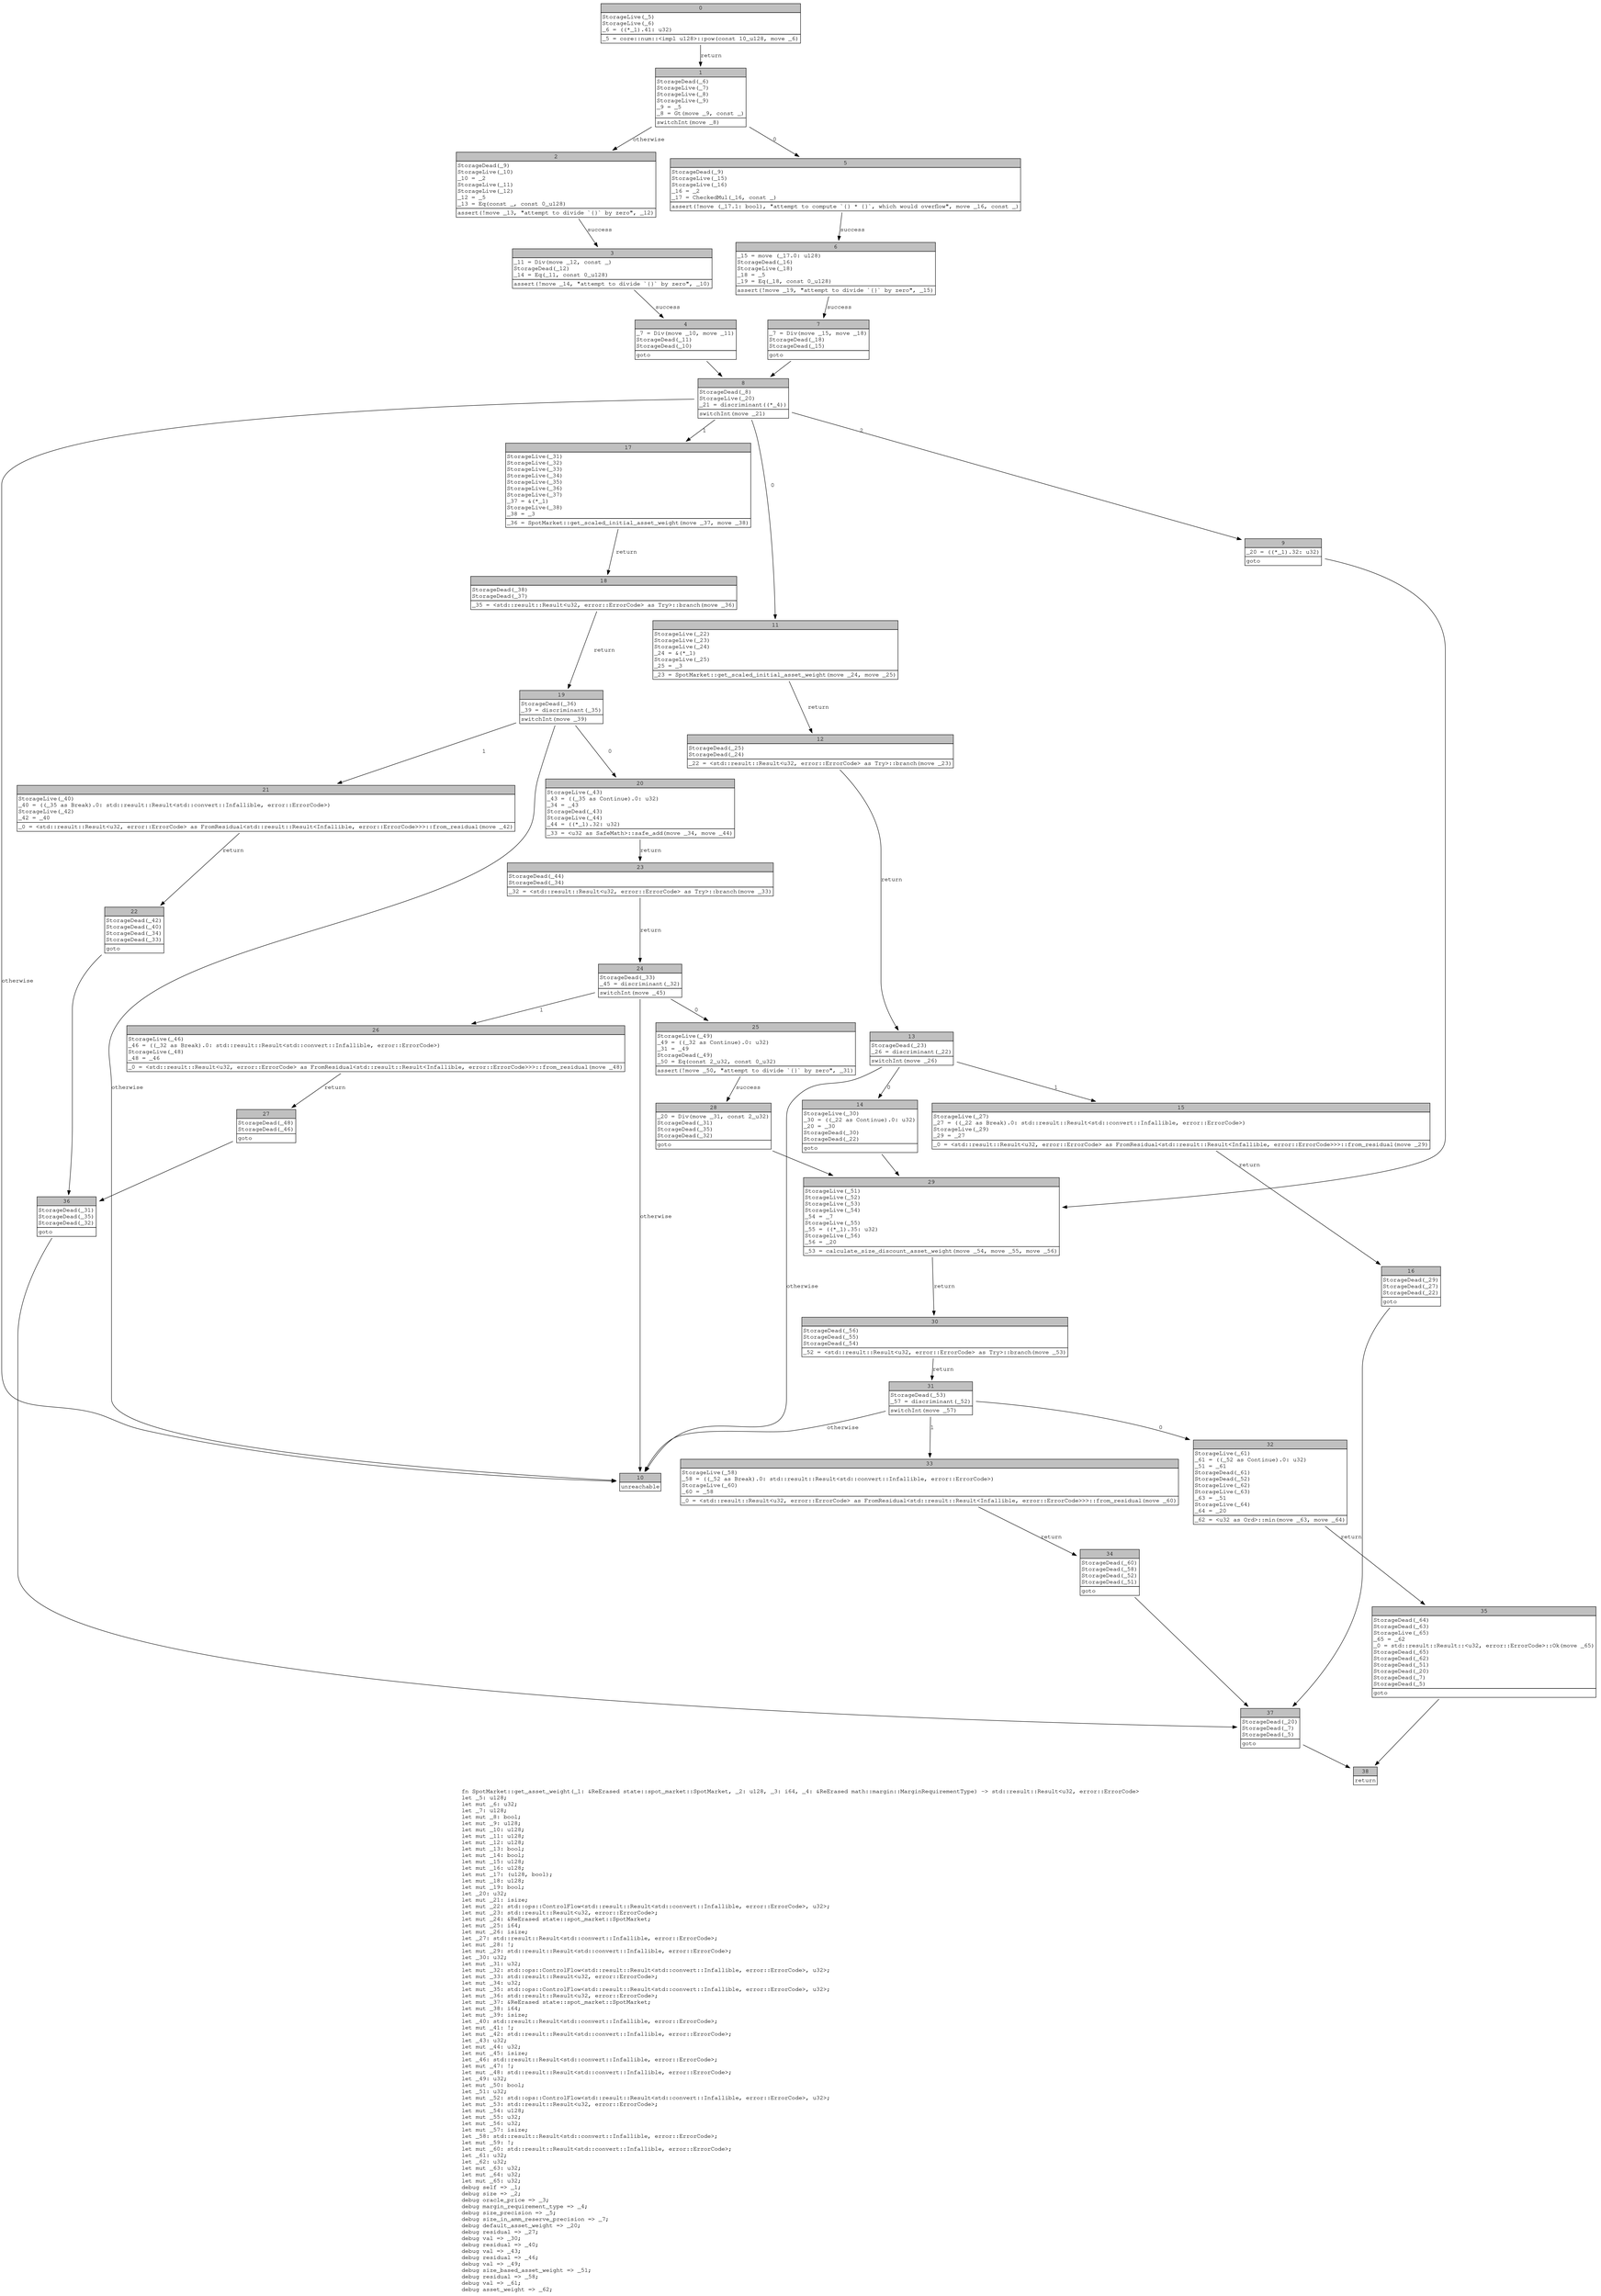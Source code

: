 digraph Mir_0_4080 {
    graph [fontname="Courier, monospace"];
    node [fontname="Courier, monospace"];
    edge [fontname="Courier, monospace"];
    label=<fn SpotMarket::get_asset_weight(_1: &amp;ReErased state::spot_market::SpotMarket, _2: u128, _3: i64, _4: &amp;ReErased math::margin::MarginRequirementType) -&gt; std::result::Result&lt;u32, error::ErrorCode&gt;<br align="left"/>let _5: u128;<br align="left"/>let mut _6: u32;<br align="left"/>let _7: u128;<br align="left"/>let mut _8: bool;<br align="left"/>let mut _9: u128;<br align="left"/>let mut _10: u128;<br align="left"/>let mut _11: u128;<br align="left"/>let mut _12: u128;<br align="left"/>let mut _13: bool;<br align="left"/>let mut _14: bool;<br align="left"/>let mut _15: u128;<br align="left"/>let mut _16: u128;<br align="left"/>let mut _17: (u128, bool);<br align="left"/>let mut _18: u128;<br align="left"/>let mut _19: bool;<br align="left"/>let _20: u32;<br align="left"/>let mut _21: isize;<br align="left"/>let mut _22: std::ops::ControlFlow&lt;std::result::Result&lt;std::convert::Infallible, error::ErrorCode&gt;, u32&gt;;<br align="left"/>let mut _23: std::result::Result&lt;u32, error::ErrorCode&gt;;<br align="left"/>let mut _24: &amp;ReErased state::spot_market::SpotMarket;<br align="left"/>let mut _25: i64;<br align="left"/>let mut _26: isize;<br align="left"/>let _27: std::result::Result&lt;std::convert::Infallible, error::ErrorCode&gt;;<br align="left"/>let mut _28: !;<br align="left"/>let mut _29: std::result::Result&lt;std::convert::Infallible, error::ErrorCode&gt;;<br align="left"/>let _30: u32;<br align="left"/>let mut _31: u32;<br align="left"/>let mut _32: std::ops::ControlFlow&lt;std::result::Result&lt;std::convert::Infallible, error::ErrorCode&gt;, u32&gt;;<br align="left"/>let mut _33: std::result::Result&lt;u32, error::ErrorCode&gt;;<br align="left"/>let mut _34: u32;<br align="left"/>let mut _35: std::ops::ControlFlow&lt;std::result::Result&lt;std::convert::Infallible, error::ErrorCode&gt;, u32&gt;;<br align="left"/>let mut _36: std::result::Result&lt;u32, error::ErrorCode&gt;;<br align="left"/>let mut _37: &amp;ReErased state::spot_market::SpotMarket;<br align="left"/>let mut _38: i64;<br align="left"/>let mut _39: isize;<br align="left"/>let _40: std::result::Result&lt;std::convert::Infallible, error::ErrorCode&gt;;<br align="left"/>let mut _41: !;<br align="left"/>let mut _42: std::result::Result&lt;std::convert::Infallible, error::ErrorCode&gt;;<br align="left"/>let _43: u32;<br align="left"/>let mut _44: u32;<br align="left"/>let mut _45: isize;<br align="left"/>let _46: std::result::Result&lt;std::convert::Infallible, error::ErrorCode&gt;;<br align="left"/>let mut _47: !;<br align="left"/>let mut _48: std::result::Result&lt;std::convert::Infallible, error::ErrorCode&gt;;<br align="left"/>let _49: u32;<br align="left"/>let mut _50: bool;<br align="left"/>let _51: u32;<br align="left"/>let mut _52: std::ops::ControlFlow&lt;std::result::Result&lt;std::convert::Infallible, error::ErrorCode&gt;, u32&gt;;<br align="left"/>let mut _53: std::result::Result&lt;u32, error::ErrorCode&gt;;<br align="left"/>let mut _54: u128;<br align="left"/>let mut _55: u32;<br align="left"/>let mut _56: u32;<br align="left"/>let mut _57: isize;<br align="left"/>let _58: std::result::Result&lt;std::convert::Infallible, error::ErrorCode&gt;;<br align="left"/>let mut _59: !;<br align="left"/>let mut _60: std::result::Result&lt;std::convert::Infallible, error::ErrorCode&gt;;<br align="left"/>let _61: u32;<br align="left"/>let _62: u32;<br align="left"/>let mut _63: u32;<br align="left"/>let mut _64: u32;<br align="left"/>let mut _65: u32;<br align="left"/>debug self =&gt; _1;<br align="left"/>debug size =&gt; _2;<br align="left"/>debug oracle_price =&gt; _3;<br align="left"/>debug margin_requirement_type =&gt; _4;<br align="left"/>debug size_precision =&gt; _5;<br align="left"/>debug size_in_amm_reserve_precision =&gt; _7;<br align="left"/>debug default_asset_weight =&gt; _20;<br align="left"/>debug residual =&gt; _27;<br align="left"/>debug val =&gt; _30;<br align="left"/>debug residual =&gt; _40;<br align="left"/>debug val =&gt; _43;<br align="left"/>debug residual =&gt; _46;<br align="left"/>debug val =&gt; _49;<br align="left"/>debug size_based_asset_weight =&gt; _51;<br align="left"/>debug residual =&gt; _58;<br align="left"/>debug val =&gt; _61;<br align="left"/>debug asset_weight =&gt; _62;<br align="left"/>>;
    bb0__0_4080 [shape="none", label=<<table border="0" cellborder="1" cellspacing="0"><tr><td bgcolor="gray" align="center" colspan="1">0</td></tr><tr><td align="left" balign="left">StorageLive(_5)<br/>StorageLive(_6)<br/>_6 = ((*_1).41: u32)<br/></td></tr><tr><td align="left">_5 = core::num::&lt;impl u128&gt;::pow(const 10_u128, move _6)</td></tr></table>>];
    bb1__0_4080 [shape="none", label=<<table border="0" cellborder="1" cellspacing="0"><tr><td bgcolor="gray" align="center" colspan="1">1</td></tr><tr><td align="left" balign="left">StorageDead(_6)<br/>StorageLive(_7)<br/>StorageLive(_8)<br/>StorageLive(_9)<br/>_9 = _5<br/>_8 = Gt(move _9, const _)<br/></td></tr><tr><td align="left">switchInt(move _8)</td></tr></table>>];
    bb2__0_4080 [shape="none", label=<<table border="0" cellborder="1" cellspacing="0"><tr><td bgcolor="gray" align="center" colspan="1">2</td></tr><tr><td align="left" balign="left">StorageDead(_9)<br/>StorageLive(_10)<br/>_10 = _2<br/>StorageLive(_11)<br/>StorageLive(_12)<br/>_12 = _5<br/>_13 = Eq(const _, const 0_u128)<br/></td></tr><tr><td align="left">assert(!move _13, &quot;attempt to divide `{}` by zero&quot;, _12)</td></tr></table>>];
    bb3__0_4080 [shape="none", label=<<table border="0" cellborder="1" cellspacing="0"><tr><td bgcolor="gray" align="center" colspan="1">3</td></tr><tr><td align="left" balign="left">_11 = Div(move _12, const _)<br/>StorageDead(_12)<br/>_14 = Eq(_11, const 0_u128)<br/></td></tr><tr><td align="left">assert(!move _14, &quot;attempt to divide `{}` by zero&quot;, _10)</td></tr></table>>];
    bb4__0_4080 [shape="none", label=<<table border="0" cellborder="1" cellspacing="0"><tr><td bgcolor="gray" align="center" colspan="1">4</td></tr><tr><td align="left" balign="left">_7 = Div(move _10, move _11)<br/>StorageDead(_11)<br/>StorageDead(_10)<br/></td></tr><tr><td align="left">goto</td></tr></table>>];
    bb5__0_4080 [shape="none", label=<<table border="0" cellborder="1" cellspacing="0"><tr><td bgcolor="gray" align="center" colspan="1">5</td></tr><tr><td align="left" balign="left">StorageDead(_9)<br/>StorageLive(_15)<br/>StorageLive(_16)<br/>_16 = _2<br/>_17 = CheckedMul(_16, const _)<br/></td></tr><tr><td align="left">assert(!move (_17.1: bool), &quot;attempt to compute `{} * {}`, which would overflow&quot;, move _16, const _)</td></tr></table>>];
    bb6__0_4080 [shape="none", label=<<table border="0" cellborder="1" cellspacing="0"><tr><td bgcolor="gray" align="center" colspan="1">6</td></tr><tr><td align="left" balign="left">_15 = move (_17.0: u128)<br/>StorageDead(_16)<br/>StorageLive(_18)<br/>_18 = _5<br/>_19 = Eq(_18, const 0_u128)<br/></td></tr><tr><td align="left">assert(!move _19, &quot;attempt to divide `{}` by zero&quot;, _15)</td></tr></table>>];
    bb7__0_4080 [shape="none", label=<<table border="0" cellborder="1" cellspacing="0"><tr><td bgcolor="gray" align="center" colspan="1">7</td></tr><tr><td align="left" balign="left">_7 = Div(move _15, move _18)<br/>StorageDead(_18)<br/>StorageDead(_15)<br/></td></tr><tr><td align="left">goto</td></tr></table>>];
    bb8__0_4080 [shape="none", label=<<table border="0" cellborder="1" cellspacing="0"><tr><td bgcolor="gray" align="center" colspan="1">8</td></tr><tr><td align="left" balign="left">StorageDead(_8)<br/>StorageLive(_20)<br/>_21 = discriminant((*_4))<br/></td></tr><tr><td align="left">switchInt(move _21)</td></tr></table>>];
    bb9__0_4080 [shape="none", label=<<table border="0" cellborder="1" cellspacing="0"><tr><td bgcolor="gray" align="center" colspan="1">9</td></tr><tr><td align="left" balign="left">_20 = ((*_1).32: u32)<br/></td></tr><tr><td align="left">goto</td></tr></table>>];
    bb10__0_4080 [shape="none", label=<<table border="0" cellborder="1" cellspacing="0"><tr><td bgcolor="gray" align="center" colspan="1">10</td></tr><tr><td align="left">unreachable</td></tr></table>>];
    bb11__0_4080 [shape="none", label=<<table border="0" cellborder="1" cellspacing="0"><tr><td bgcolor="gray" align="center" colspan="1">11</td></tr><tr><td align="left" balign="left">StorageLive(_22)<br/>StorageLive(_23)<br/>StorageLive(_24)<br/>_24 = &amp;(*_1)<br/>StorageLive(_25)<br/>_25 = _3<br/></td></tr><tr><td align="left">_23 = SpotMarket::get_scaled_initial_asset_weight(move _24, move _25)</td></tr></table>>];
    bb12__0_4080 [shape="none", label=<<table border="0" cellborder="1" cellspacing="0"><tr><td bgcolor="gray" align="center" colspan="1">12</td></tr><tr><td align="left" balign="left">StorageDead(_25)<br/>StorageDead(_24)<br/></td></tr><tr><td align="left">_22 = &lt;std::result::Result&lt;u32, error::ErrorCode&gt; as Try&gt;::branch(move _23)</td></tr></table>>];
    bb13__0_4080 [shape="none", label=<<table border="0" cellborder="1" cellspacing="0"><tr><td bgcolor="gray" align="center" colspan="1">13</td></tr><tr><td align="left" balign="left">StorageDead(_23)<br/>_26 = discriminant(_22)<br/></td></tr><tr><td align="left">switchInt(move _26)</td></tr></table>>];
    bb14__0_4080 [shape="none", label=<<table border="0" cellborder="1" cellspacing="0"><tr><td bgcolor="gray" align="center" colspan="1">14</td></tr><tr><td align="left" balign="left">StorageLive(_30)<br/>_30 = ((_22 as Continue).0: u32)<br/>_20 = _30<br/>StorageDead(_30)<br/>StorageDead(_22)<br/></td></tr><tr><td align="left">goto</td></tr></table>>];
    bb15__0_4080 [shape="none", label=<<table border="0" cellborder="1" cellspacing="0"><tr><td bgcolor="gray" align="center" colspan="1">15</td></tr><tr><td align="left" balign="left">StorageLive(_27)<br/>_27 = ((_22 as Break).0: std::result::Result&lt;std::convert::Infallible, error::ErrorCode&gt;)<br/>StorageLive(_29)<br/>_29 = _27<br/></td></tr><tr><td align="left">_0 = &lt;std::result::Result&lt;u32, error::ErrorCode&gt; as FromResidual&lt;std::result::Result&lt;Infallible, error::ErrorCode&gt;&gt;&gt;::from_residual(move _29)</td></tr></table>>];
    bb16__0_4080 [shape="none", label=<<table border="0" cellborder="1" cellspacing="0"><tr><td bgcolor="gray" align="center" colspan="1">16</td></tr><tr><td align="left" balign="left">StorageDead(_29)<br/>StorageDead(_27)<br/>StorageDead(_22)<br/></td></tr><tr><td align="left">goto</td></tr></table>>];
    bb17__0_4080 [shape="none", label=<<table border="0" cellborder="1" cellspacing="0"><tr><td bgcolor="gray" align="center" colspan="1">17</td></tr><tr><td align="left" balign="left">StorageLive(_31)<br/>StorageLive(_32)<br/>StorageLive(_33)<br/>StorageLive(_34)<br/>StorageLive(_35)<br/>StorageLive(_36)<br/>StorageLive(_37)<br/>_37 = &amp;(*_1)<br/>StorageLive(_38)<br/>_38 = _3<br/></td></tr><tr><td align="left">_36 = SpotMarket::get_scaled_initial_asset_weight(move _37, move _38)</td></tr></table>>];
    bb18__0_4080 [shape="none", label=<<table border="0" cellborder="1" cellspacing="0"><tr><td bgcolor="gray" align="center" colspan="1">18</td></tr><tr><td align="left" balign="left">StorageDead(_38)<br/>StorageDead(_37)<br/></td></tr><tr><td align="left">_35 = &lt;std::result::Result&lt;u32, error::ErrorCode&gt; as Try&gt;::branch(move _36)</td></tr></table>>];
    bb19__0_4080 [shape="none", label=<<table border="0" cellborder="1" cellspacing="0"><tr><td bgcolor="gray" align="center" colspan="1">19</td></tr><tr><td align="left" balign="left">StorageDead(_36)<br/>_39 = discriminant(_35)<br/></td></tr><tr><td align="left">switchInt(move _39)</td></tr></table>>];
    bb20__0_4080 [shape="none", label=<<table border="0" cellborder="1" cellspacing="0"><tr><td bgcolor="gray" align="center" colspan="1">20</td></tr><tr><td align="left" balign="left">StorageLive(_43)<br/>_43 = ((_35 as Continue).0: u32)<br/>_34 = _43<br/>StorageDead(_43)<br/>StorageLive(_44)<br/>_44 = ((*_1).32: u32)<br/></td></tr><tr><td align="left">_33 = &lt;u32 as SafeMath&gt;::safe_add(move _34, move _44)</td></tr></table>>];
    bb21__0_4080 [shape="none", label=<<table border="0" cellborder="1" cellspacing="0"><tr><td bgcolor="gray" align="center" colspan="1">21</td></tr><tr><td align="left" balign="left">StorageLive(_40)<br/>_40 = ((_35 as Break).0: std::result::Result&lt;std::convert::Infallible, error::ErrorCode&gt;)<br/>StorageLive(_42)<br/>_42 = _40<br/></td></tr><tr><td align="left">_0 = &lt;std::result::Result&lt;u32, error::ErrorCode&gt; as FromResidual&lt;std::result::Result&lt;Infallible, error::ErrorCode&gt;&gt;&gt;::from_residual(move _42)</td></tr></table>>];
    bb22__0_4080 [shape="none", label=<<table border="0" cellborder="1" cellspacing="0"><tr><td bgcolor="gray" align="center" colspan="1">22</td></tr><tr><td align="left" balign="left">StorageDead(_42)<br/>StorageDead(_40)<br/>StorageDead(_34)<br/>StorageDead(_33)<br/></td></tr><tr><td align="left">goto</td></tr></table>>];
    bb23__0_4080 [shape="none", label=<<table border="0" cellborder="1" cellspacing="0"><tr><td bgcolor="gray" align="center" colspan="1">23</td></tr><tr><td align="left" balign="left">StorageDead(_44)<br/>StorageDead(_34)<br/></td></tr><tr><td align="left">_32 = &lt;std::result::Result&lt;u32, error::ErrorCode&gt; as Try&gt;::branch(move _33)</td></tr></table>>];
    bb24__0_4080 [shape="none", label=<<table border="0" cellborder="1" cellspacing="0"><tr><td bgcolor="gray" align="center" colspan="1">24</td></tr><tr><td align="left" balign="left">StorageDead(_33)<br/>_45 = discriminant(_32)<br/></td></tr><tr><td align="left">switchInt(move _45)</td></tr></table>>];
    bb25__0_4080 [shape="none", label=<<table border="0" cellborder="1" cellspacing="0"><tr><td bgcolor="gray" align="center" colspan="1">25</td></tr><tr><td align="left" balign="left">StorageLive(_49)<br/>_49 = ((_32 as Continue).0: u32)<br/>_31 = _49<br/>StorageDead(_49)<br/>_50 = Eq(const 2_u32, const 0_u32)<br/></td></tr><tr><td align="left">assert(!move _50, &quot;attempt to divide `{}` by zero&quot;, _31)</td></tr></table>>];
    bb26__0_4080 [shape="none", label=<<table border="0" cellborder="1" cellspacing="0"><tr><td bgcolor="gray" align="center" colspan="1">26</td></tr><tr><td align="left" balign="left">StorageLive(_46)<br/>_46 = ((_32 as Break).0: std::result::Result&lt;std::convert::Infallible, error::ErrorCode&gt;)<br/>StorageLive(_48)<br/>_48 = _46<br/></td></tr><tr><td align="left">_0 = &lt;std::result::Result&lt;u32, error::ErrorCode&gt; as FromResidual&lt;std::result::Result&lt;Infallible, error::ErrorCode&gt;&gt;&gt;::from_residual(move _48)</td></tr></table>>];
    bb27__0_4080 [shape="none", label=<<table border="0" cellborder="1" cellspacing="0"><tr><td bgcolor="gray" align="center" colspan="1">27</td></tr><tr><td align="left" balign="left">StorageDead(_48)<br/>StorageDead(_46)<br/></td></tr><tr><td align="left">goto</td></tr></table>>];
    bb28__0_4080 [shape="none", label=<<table border="0" cellborder="1" cellspacing="0"><tr><td bgcolor="gray" align="center" colspan="1">28</td></tr><tr><td align="left" balign="left">_20 = Div(move _31, const 2_u32)<br/>StorageDead(_31)<br/>StorageDead(_35)<br/>StorageDead(_32)<br/></td></tr><tr><td align="left">goto</td></tr></table>>];
    bb29__0_4080 [shape="none", label=<<table border="0" cellborder="1" cellspacing="0"><tr><td bgcolor="gray" align="center" colspan="1">29</td></tr><tr><td align="left" balign="left">StorageLive(_51)<br/>StorageLive(_52)<br/>StorageLive(_53)<br/>StorageLive(_54)<br/>_54 = _7<br/>StorageLive(_55)<br/>_55 = ((*_1).35: u32)<br/>StorageLive(_56)<br/>_56 = _20<br/></td></tr><tr><td align="left">_53 = calculate_size_discount_asset_weight(move _54, move _55, move _56)</td></tr></table>>];
    bb30__0_4080 [shape="none", label=<<table border="0" cellborder="1" cellspacing="0"><tr><td bgcolor="gray" align="center" colspan="1">30</td></tr><tr><td align="left" balign="left">StorageDead(_56)<br/>StorageDead(_55)<br/>StorageDead(_54)<br/></td></tr><tr><td align="left">_52 = &lt;std::result::Result&lt;u32, error::ErrorCode&gt; as Try&gt;::branch(move _53)</td></tr></table>>];
    bb31__0_4080 [shape="none", label=<<table border="0" cellborder="1" cellspacing="0"><tr><td bgcolor="gray" align="center" colspan="1">31</td></tr><tr><td align="left" balign="left">StorageDead(_53)<br/>_57 = discriminant(_52)<br/></td></tr><tr><td align="left">switchInt(move _57)</td></tr></table>>];
    bb32__0_4080 [shape="none", label=<<table border="0" cellborder="1" cellspacing="0"><tr><td bgcolor="gray" align="center" colspan="1">32</td></tr><tr><td align="left" balign="left">StorageLive(_61)<br/>_61 = ((_52 as Continue).0: u32)<br/>_51 = _61<br/>StorageDead(_61)<br/>StorageDead(_52)<br/>StorageLive(_62)<br/>StorageLive(_63)<br/>_63 = _51<br/>StorageLive(_64)<br/>_64 = _20<br/></td></tr><tr><td align="left">_62 = &lt;u32 as Ord&gt;::min(move _63, move _64)</td></tr></table>>];
    bb33__0_4080 [shape="none", label=<<table border="0" cellborder="1" cellspacing="0"><tr><td bgcolor="gray" align="center" colspan="1">33</td></tr><tr><td align="left" balign="left">StorageLive(_58)<br/>_58 = ((_52 as Break).0: std::result::Result&lt;std::convert::Infallible, error::ErrorCode&gt;)<br/>StorageLive(_60)<br/>_60 = _58<br/></td></tr><tr><td align="left">_0 = &lt;std::result::Result&lt;u32, error::ErrorCode&gt; as FromResidual&lt;std::result::Result&lt;Infallible, error::ErrorCode&gt;&gt;&gt;::from_residual(move _60)</td></tr></table>>];
    bb34__0_4080 [shape="none", label=<<table border="0" cellborder="1" cellspacing="0"><tr><td bgcolor="gray" align="center" colspan="1">34</td></tr><tr><td align="left" balign="left">StorageDead(_60)<br/>StorageDead(_58)<br/>StorageDead(_52)<br/>StorageDead(_51)<br/></td></tr><tr><td align="left">goto</td></tr></table>>];
    bb35__0_4080 [shape="none", label=<<table border="0" cellborder="1" cellspacing="0"><tr><td bgcolor="gray" align="center" colspan="1">35</td></tr><tr><td align="left" balign="left">StorageDead(_64)<br/>StorageDead(_63)<br/>StorageLive(_65)<br/>_65 = _62<br/>_0 = std::result::Result::&lt;u32, error::ErrorCode&gt;::Ok(move _65)<br/>StorageDead(_65)<br/>StorageDead(_62)<br/>StorageDead(_51)<br/>StorageDead(_20)<br/>StorageDead(_7)<br/>StorageDead(_5)<br/></td></tr><tr><td align="left">goto</td></tr></table>>];
    bb36__0_4080 [shape="none", label=<<table border="0" cellborder="1" cellspacing="0"><tr><td bgcolor="gray" align="center" colspan="1">36</td></tr><tr><td align="left" balign="left">StorageDead(_31)<br/>StorageDead(_35)<br/>StorageDead(_32)<br/></td></tr><tr><td align="left">goto</td></tr></table>>];
    bb37__0_4080 [shape="none", label=<<table border="0" cellborder="1" cellspacing="0"><tr><td bgcolor="gray" align="center" colspan="1">37</td></tr><tr><td align="left" balign="left">StorageDead(_20)<br/>StorageDead(_7)<br/>StorageDead(_5)<br/></td></tr><tr><td align="left">goto</td></tr></table>>];
    bb38__0_4080 [shape="none", label=<<table border="0" cellborder="1" cellspacing="0"><tr><td bgcolor="gray" align="center" colspan="1">38</td></tr><tr><td align="left">return</td></tr></table>>];
    bb0__0_4080 -> bb1__0_4080 [label="return"];
    bb1__0_4080 -> bb5__0_4080 [label="0"];
    bb1__0_4080 -> bb2__0_4080 [label="otherwise"];
    bb2__0_4080 -> bb3__0_4080 [label="success"];
    bb3__0_4080 -> bb4__0_4080 [label="success"];
    bb4__0_4080 -> bb8__0_4080 [label=""];
    bb5__0_4080 -> bb6__0_4080 [label="success"];
    bb6__0_4080 -> bb7__0_4080 [label="success"];
    bb7__0_4080 -> bb8__0_4080 [label=""];
    bb8__0_4080 -> bb11__0_4080 [label="0"];
    bb8__0_4080 -> bb17__0_4080 [label="1"];
    bb8__0_4080 -> bb9__0_4080 [label="2"];
    bb8__0_4080 -> bb10__0_4080 [label="otherwise"];
    bb9__0_4080 -> bb29__0_4080 [label=""];
    bb11__0_4080 -> bb12__0_4080 [label="return"];
    bb12__0_4080 -> bb13__0_4080 [label="return"];
    bb13__0_4080 -> bb14__0_4080 [label="0"];
    bb13__0_4080 -> bb15__0_4080 [label="1"];
    bb13__0_4080 -> bb10__0_4080 [label="otherwise"];
    bb14__0_4080 -> bb29__0_4080 [label=""];
    bb15__0_4080 -> bb16__0_4080 [label="return"];
    bb16__0_4080 -> bb37__0_4080 [label=""];
    bb17__0_4080 -> bb18__0_4080 [label="return"];
    bb18__0_4080 -> bb19__0_4080 [label="return"];
    bb19__0_4080 -> bb20__0_4080 [label="0"];
    bb19__0_4080 -> bb21__0_4080 [label="1"];
    bb19__0_4080 -> bb10__0_4080 [label="otherwise"];
    bb20__0_4080 -> bb23__0_4080 [label="return"];
    bb21__0_4080 -> bb22__0_4080 [label="return"];
    bb22__0_4080 -> bb36__0_4080 [label=""];
    bb23__0_4080 -> bb24__0_4080 [label="return"];
    bb24__0_4080 -> bb25__0_4080 [label="0"];
    bb24__0_4080 -> bb26__0_4080 [label="1"];
    bb24__0_4080 -> bb10__0_4080 [label="otherwise"];
    bb25__0_4080 -> bb28__0_4080 [label="success"];
    bb26__0_4080 -> bb27__0_4080 [label="return"];
    bb27__0_4080 -> bb36__0_4080 [label=""];
    bb28__0_4080 -> bb29__0_4080 [label=""];
    bb29__0_4080 -> bb30__0_4080 [label="return"];
    bb30__0_4080 -> bb31__0_4080 [label="return"];
    bb31__0_4080 -> bb32__0_4080 [label="0"];
    bb31__0_4080 -> bb33__0_4080 [label="1"];
    bb31__0_4080 -> bb10__0_4080 [label="otherwise"];
    bb32__0_4080 -> bb35__0_4080 [label="return"];
    bb33__0_4080 -> bb34__0_4080 [label="return"];
    bb34__0_4080 -> bb37__0_4080 [label=""];
    bb35__0_4080 -> bb38__0_4080 [label=""];
    bb36__0_4080 -> bb37__0_4080 [label=""];
    bb37__0_4080 -> bb38__0_4080 [label=""];
}
